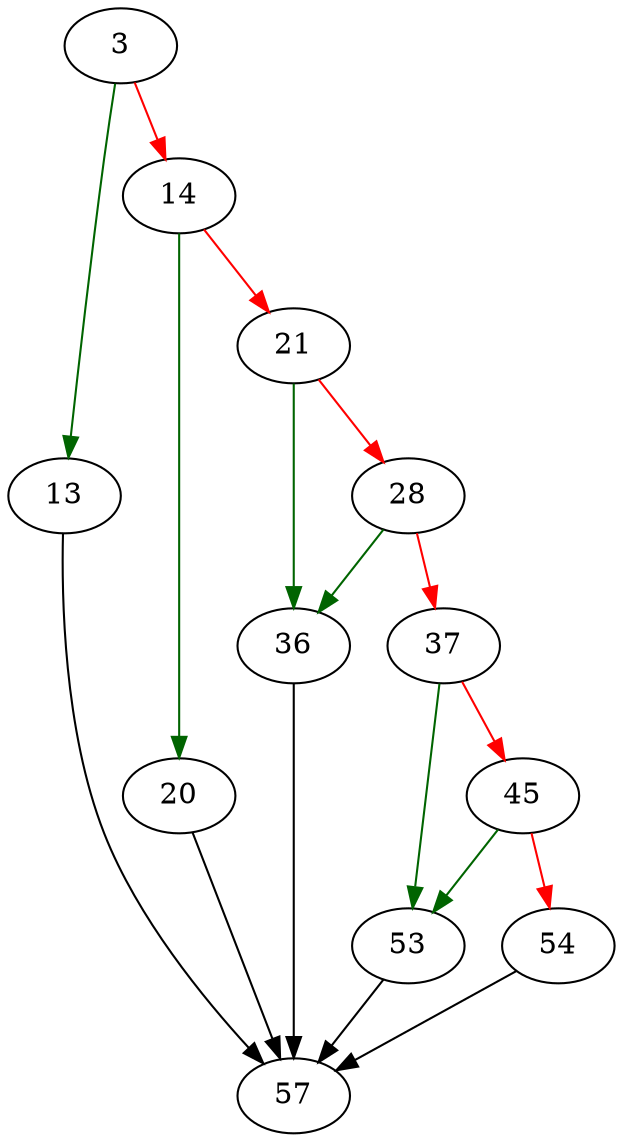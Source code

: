 strict digraph "sqlite3SelectPrep" {
	// Node definitions.
	3 [entry=true];
	13;
	14;
	57;
	20;
	21;
	36;
	28;
	37;
	53;
	45;
	54;

	// Edge definitions.
	3 -> 13 [
		color=darkgreen
		cond=true
	];
	3 -> 14 [
		color=red
		cond=false
	];
	13 -> 57;
	14 -> 20 [
		color=darkgreen
		cond=true
	];
	14 -> 21 [
		color=red
		cond=false
	];
	20 -> 57;
	21 -> 36 [
		color=darkgreen
		cond=true
	];
	21 -> 28 [
		color=red
		cond=false
	];
	36 -> 57;
	28 -> 36 [
		color=darkgreen
		cond=true
	];
	28 -> 37 [
		color=red
		cond=false
	];
	37 -> 53 [
		color=darkgreen
		cond=true
	];
	37 -> 45 [
		color=red
		cond=false
	];
	53 -> 57;
	45 -> 53 [
		color=darkgreen
		cond=true
	];
	45 -> 54 [
		color=red
		cond=false
	];
	54 -> 57;
}